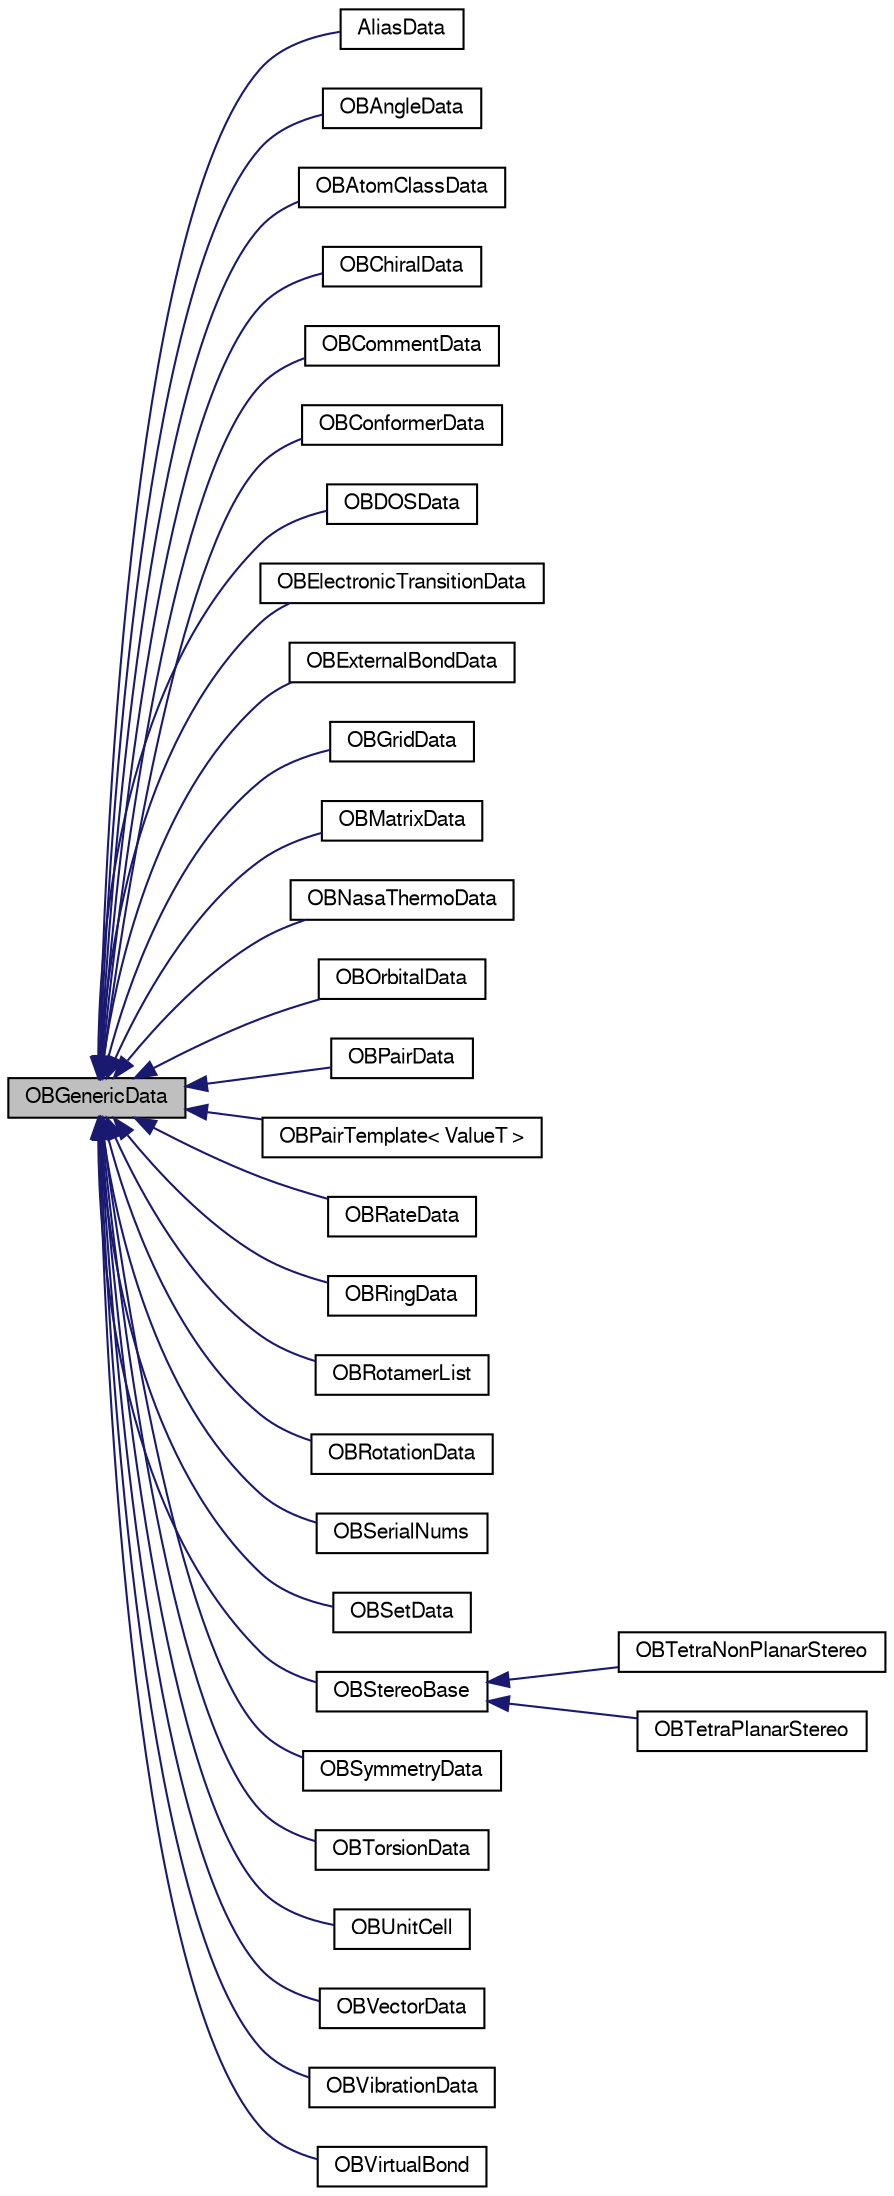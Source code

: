 digraph G
{
  edge [fontname="FreeSans",fontsize="10",labelfontname="FreeSans",labelfontsize="10"];
  node [fontname="FreeSans",fontsize="10",shape=record];
  rankdir=LR;
  Node1 [label="OBGenericData",height=0.2,width=0.4,color="black", fillcolor="grey75", style="filled" fontcolor="black"];
  Node1 -> Node2 [dir=back,color="midnightblue",fontsize="10",style="solid",fontname="FreeSans"];
  Node2 [label="AliasData",height=0.2,width=0.4,color="black", fillcolor="white", style="filled",URL="$classOpenBabel_1_1AliasData.shtml",tooltip="Indicate atoms as aliases for larger functional groups."];
  Node1 -> Node3 [dir=back,color="midnightblue",fontsize="10",style="solid",fontname="FreeSans"];
  Node3 [label="OBAngleData",height=0.2,width=0.4,color="black", fillcolor="white", style="filled",URL="$classOpenBabel_1_1OBAngleData.shtml",tooltip="Used to hold all angles in a molecule as generic data for OBMol."];
  Node1 -> Node4 [dir=back,color="midnightblue",fontsize="10",style="solid",fontname="FreeSans"];
  Node4 [label="OBAtomClassData",height=0.2,width=0.4,color="black", fillcolor="white", style="filled",URL="$classOpenBabel_1_1OBAtomClassData.shtml",tooltip="Handle atom classes in reaction SMILES/SMIRKS."];
  Node1 -> Node5 [dir=back,color="midnightblue",fontsize="10",style="solid",fontname="FreeSans"];
  Node5 [label="OBChiralData",height=0.2,width=0.4,color="black", fillcolor="white", style="filled",URL="$classOpenBabel_1_1OBChiralData.shtml",tooltip="Used to hold chiral inforamtion about the atom as OBGenericData."];
  Node1 -> Node6 [dir=back,color="midnightblue",fontsize="10",style="solid",fontname="FreeSans"];
  Node6 [label="OBCommentData",height=0.2,width=0.4,color="black", fillcolor="white", style="filled",URL="$classOpenBabel_1_1OBCommentData.shtml",tooltip="Used to store a comment string (can be multiple lines long)."];
  Node1 -> Node7 [dir=back,color="midnightblue",fontsize="10",style="solid",fontname="FreeSans"];
  Node7 [label="OBConformerData",height=0.2,width=0.4,color="black", fillcolor="white", style="filled",URL="$classOpenBabel_1_1OBConformerData.shtml",tooltip="Used to hold data on conformers or geometry optimization steps."];
  Node1 -> Node8 [dir=back,color="midnightblue",fontsize="10",style="solid",fontname="FreeSans"];
  Node8 [label="OBDOSData",height=0.2,width=0.4,color="black", fillcolor="white", style="filled",URL="$classOpenBabel_1_1OBDOSData.shtml",tooltip="Used to hold density of states information."];
  Node1 -> Node9 [dir=back,color="midnightblue",fontsize="10",style="solid",fontname="FreeSans"];
  Node9 [label="OBElectronicTransitionData",height=0.2,width=0.4,color="black", fillcolor="white", style="filled",URL="$classOpenBabel_1_1OBElectronicTransitionData.shtml",tooltip="Used to hold information about electronic transitions."];
  Node1 -> Node10 [dir=back,color="midnightblue",fontsize="10",style="solid",fontname="FreeSans"];
  Node10 [label="OBExternalBondData",height=0.2,width=0.4,color="black", fillcolor="white", style="filled",URL="$classOpenBabel_1_1OBExternalBondData.shtml",tooltip="Used to store information on external bonds (e.g., in SMILES fragments)."];
  Node1 -> Node11 [dir=back,color="midnightblue",fontsize="10",style="solid",fontname="FreeSans"];
  Node11 [label="OBGridData",height=0.2,width=0.4,color="black", fillcolor="white", style="filled",URL="$classOpenBabel_1_1OBGridData.shtml",tooltip="Store values for numeric grids such as orbitals or electrostatic potential."];
  Node1 -> Node12 [dir=back,color="midnightblue",fontsize="10",style="solid",fontname="FreeSans"];
  Node12 [label="OBMatrixData",height=0.2,width=0.4,color="black", fillcolor="white", style="filled",URL="$classOpenBabel_1_1OBMatrixData.shtml",tooltip="Used to hold a 3x3 matrix item (e.g., a quadrupole moment)."];
  Node1 -> Node13 [dir=back,color="midnightblue",fontsize="10",style="solid",fontname="FreeSans"];
  Node13 [label="OBNasaThermoData",height=0.2,width=0.4,color="black", fillcolor="white", style="filled",URL="$classOpenBabel_1_1OBNasaThermoData.shtml",tooltip="Thermodynamic data in old style NASA polynomial form for OBMol."];
  Node1 -> Node14 [dir=back,color="midnightblue",fontsize="10",style="solid",fontname="FreeSans"];
  Node14 [label="OBOrbitalData",height=0.2,width=0.4,color="black", fillcolor="white", style="filled",URL="$classOpenBabel_1_1OBOrbitalData.shtml",tooltip="Used to hold information about orbital energies."];
  Node1 -> Node15 [dir=back,color="midnightblue",fontsize="10",style="solid",fontname="FreeSans"];
  Node15 [label="OBPairData",height=0.2,width=0.4,color="black", fillcolor="white", style="filled",URL="$classOpenBabel_1_1OBPairData.shtml",tooltip="Used to store arbitrary text attribute/value relationships."];
  Node1 -> Node16 [dir=back,color="midnightblue",fontsize="10",style="solid",fontname="FreeSans"];
  Node16 [label="OBPairTemplate\< ValueT \>",height=0.2,width=0.4,color="black", fillcolor="white", style="filled",URL="$classOpenBabel_1_1OBPairTemplate.shtml",tooltip="Used to store arbitrary attribute/value relationsips of any type."];
  Node1 -> Node17 [dir=back,color="midnightblue",fontsize="10",style="solid",fontname="FreeSans"];
  Node17 [label="OBRateData",height=0.2,width=0.4,color="black", fillcolor="white", style="filled",URL="$classOpenBabel_1_1OBRateData.shtml",tooltip="Holds rate constant data for OBReaction."];
  Node1 -> Node18 [dir=back,color="midnightblue",fontsize="10",style="solid",fontname="FreeSans"];
  Node18 [label="OBRingData",height=0.2,width=0.4,color="black", fillcolor="white", style="filled",URL="$classOpenBabel_1_1OBRingData.shtml",tooltip="Used to store the SSSR set (filled in by OBMol::GetSSSR())."];
  Node1 -> Node19 [dir=back,color="midnightblue",fontsize="10",style="solid",fontname="FreeSans"];
  Node19 [label="OBRotamerList",height=0.2,width=0.4,color="black", fillcolor="white", style="filled",URL="$classOpenBabel_1_1OBRotamerList.shtml",tooltip="Supports a set of rotamer coordinate sets for some number of potentially rotatable..."];
  Node1 -> Node20 [dir=back,color="midnightblue",fontsize="10",style="solid",fontname="FreeSans"];
  Node20 [label="OBRotationData",height=0.2,width=0.4,color="black", fillcolor="white", style="filled",URL="$classOpenBabel_1_1OBRotationData.shtml",tooltip="Used to hold the rotational constants and symmetry numbers."];
  Node1 -> Node21 [dir=back,color="midnightblue",fontsize="10",style="solid",fontname="FreeSans"];
  Node21 [label="OBSerialNums",height=0.2,width=0.4,color="black", fillcolor="white", style="filled",URL="$classOpenBabel_1_1OBSerialNums.shtml",tooltip="Defines a map between serial numbers (e.g., in a PDB file) and OBAtom objects inside..."];
  Node1 -> Node22 [dir=back,color="midnightblue",fontsize="10",style="solid",fontname="FreeSans"];
  Node22 [label="OBSetData",height=0.2,width=0.4,color="black", fillcolor="white", style="filled",URL="$classOpenBabel_1_1OBSetData.shtml",tooltip="Used to store arbitrary attribute/set relationships. Should be used to store a set..."];
  Node1 -> Node23 [dir=back,color="midnightblue",fontsize="10",style="solid",fontname="FreeSans"];
  Node23 [label="OBStereoBase",height=0.2,width=0.4,color="black", fillcolor="white", style="filled",URL="$classOpenBabel_1_1OBStereoBase.shtml",tooltip="Base class for all stereochemistry classes."];
  Node23 -> Node24 [dir=back,color="midnightblue",fontsize="10",style="solid",fontname="FreeSans"];
  Node24 [label="OBTetraNonPlanarStereo",height=0.2,width=0.4,color="black", fillcolor="white", style="filled",URL="$classOpenBabel_1_1OBTetraNonPlanarStereo.shtml",tooltip="Base class for handling and storing non-planar stereochemistry with 4 reference atom..."];
  Node23 -> Node25 [dir=back,color="midnightblue",fontsize="10",style="solid",fontname="FreeSans"];
  Node25 [label="OBTetraPlanarStereo",height=0.2,width=0.4,color="black", fillcolor="white", style="filled",URL="$classOpenBabel_1_1OBTetraPlanarStereo.shtml",tooltip="Base class for handling and storing planar stereochemistry with 4 reference atoms..."];
  Node1 -> Node26 [dir=back,color="midnightblue",fontsize="10",style="solid",fontname="FreeSans"];
  Node26 [label="OBSymmetryData",height=0.2,width=0.4,color="black", fillcolor="white", style="filled",URL="$classOpenBabel_1_1OBSymmetryData.shtml",tooltip="Used to hold the point-group and/or space-group symmetry."];
  Node1 -> Node27 [dir=back,color="midnightblue",fontsize="10",style="solid",fontname="FreeSans"];
  Node27 [label="OBTorsionData",height=0.2,width=0.4,color="black", fillcolor="white", style="filled",URL="$classOpenBabel_1_1OBTorsionData.shtml",tooltip="Used to hold torsions as generic data for OBMol."];
  Node1 -> Node28 [dir=back,color="midnightblue",fontsize="10",style="solid",fontname="FreeSans"];
  Node28 [label="OBUnitCell",height=0.2,width=0.4,color="black", fillcolor="white", style="filled",URL="$classOpenBabel_1_1OBUnitCell.shtml",tooltip="Used for storing information about periodic boundary conditions with conversion to/from..."];
  Node1 -> Node29 [dir=back,color="midnightblue",fontsize="10",style="solid",fontname="FreeSans"];
  Node29 [label="OBVectorData",height=0.2,width=0.4,color="black", fillcolor="white", style="filled",URL="$classOpenBabel_1_1OBVectorData.shtml",tooltip="Used to hold a 3D vector item (e.g., a dipole moment)."];
  Node1 -> Node30 [dir=back,color="midnightblue",fontsize="10",style="solid",fontname="FreeSans"];
  Node30 [label="OBVibrationData",height=0.2,width=0.4,color="black", fillcolor="white", style="filled",URL="$classOpenBabel_1_1OBVibrationData.shtml",tooltip="Used to hold the normal modes of a molecule, etc."];
  Node1 -> Node31 [dir=back,color="midnightblue",fontsize="10",style="solid",fontname="FreeSans"];
  Node31 [label="OBVirtualBond",height=0.2,width=0.4,color="black", fillcolor="white", style="filled",URL="$classOpenBabel_1_1OBVirtualBond.shtml",tooltip="Used to temporarily store bonds that reference an atom that has not yet been added..."];
}
